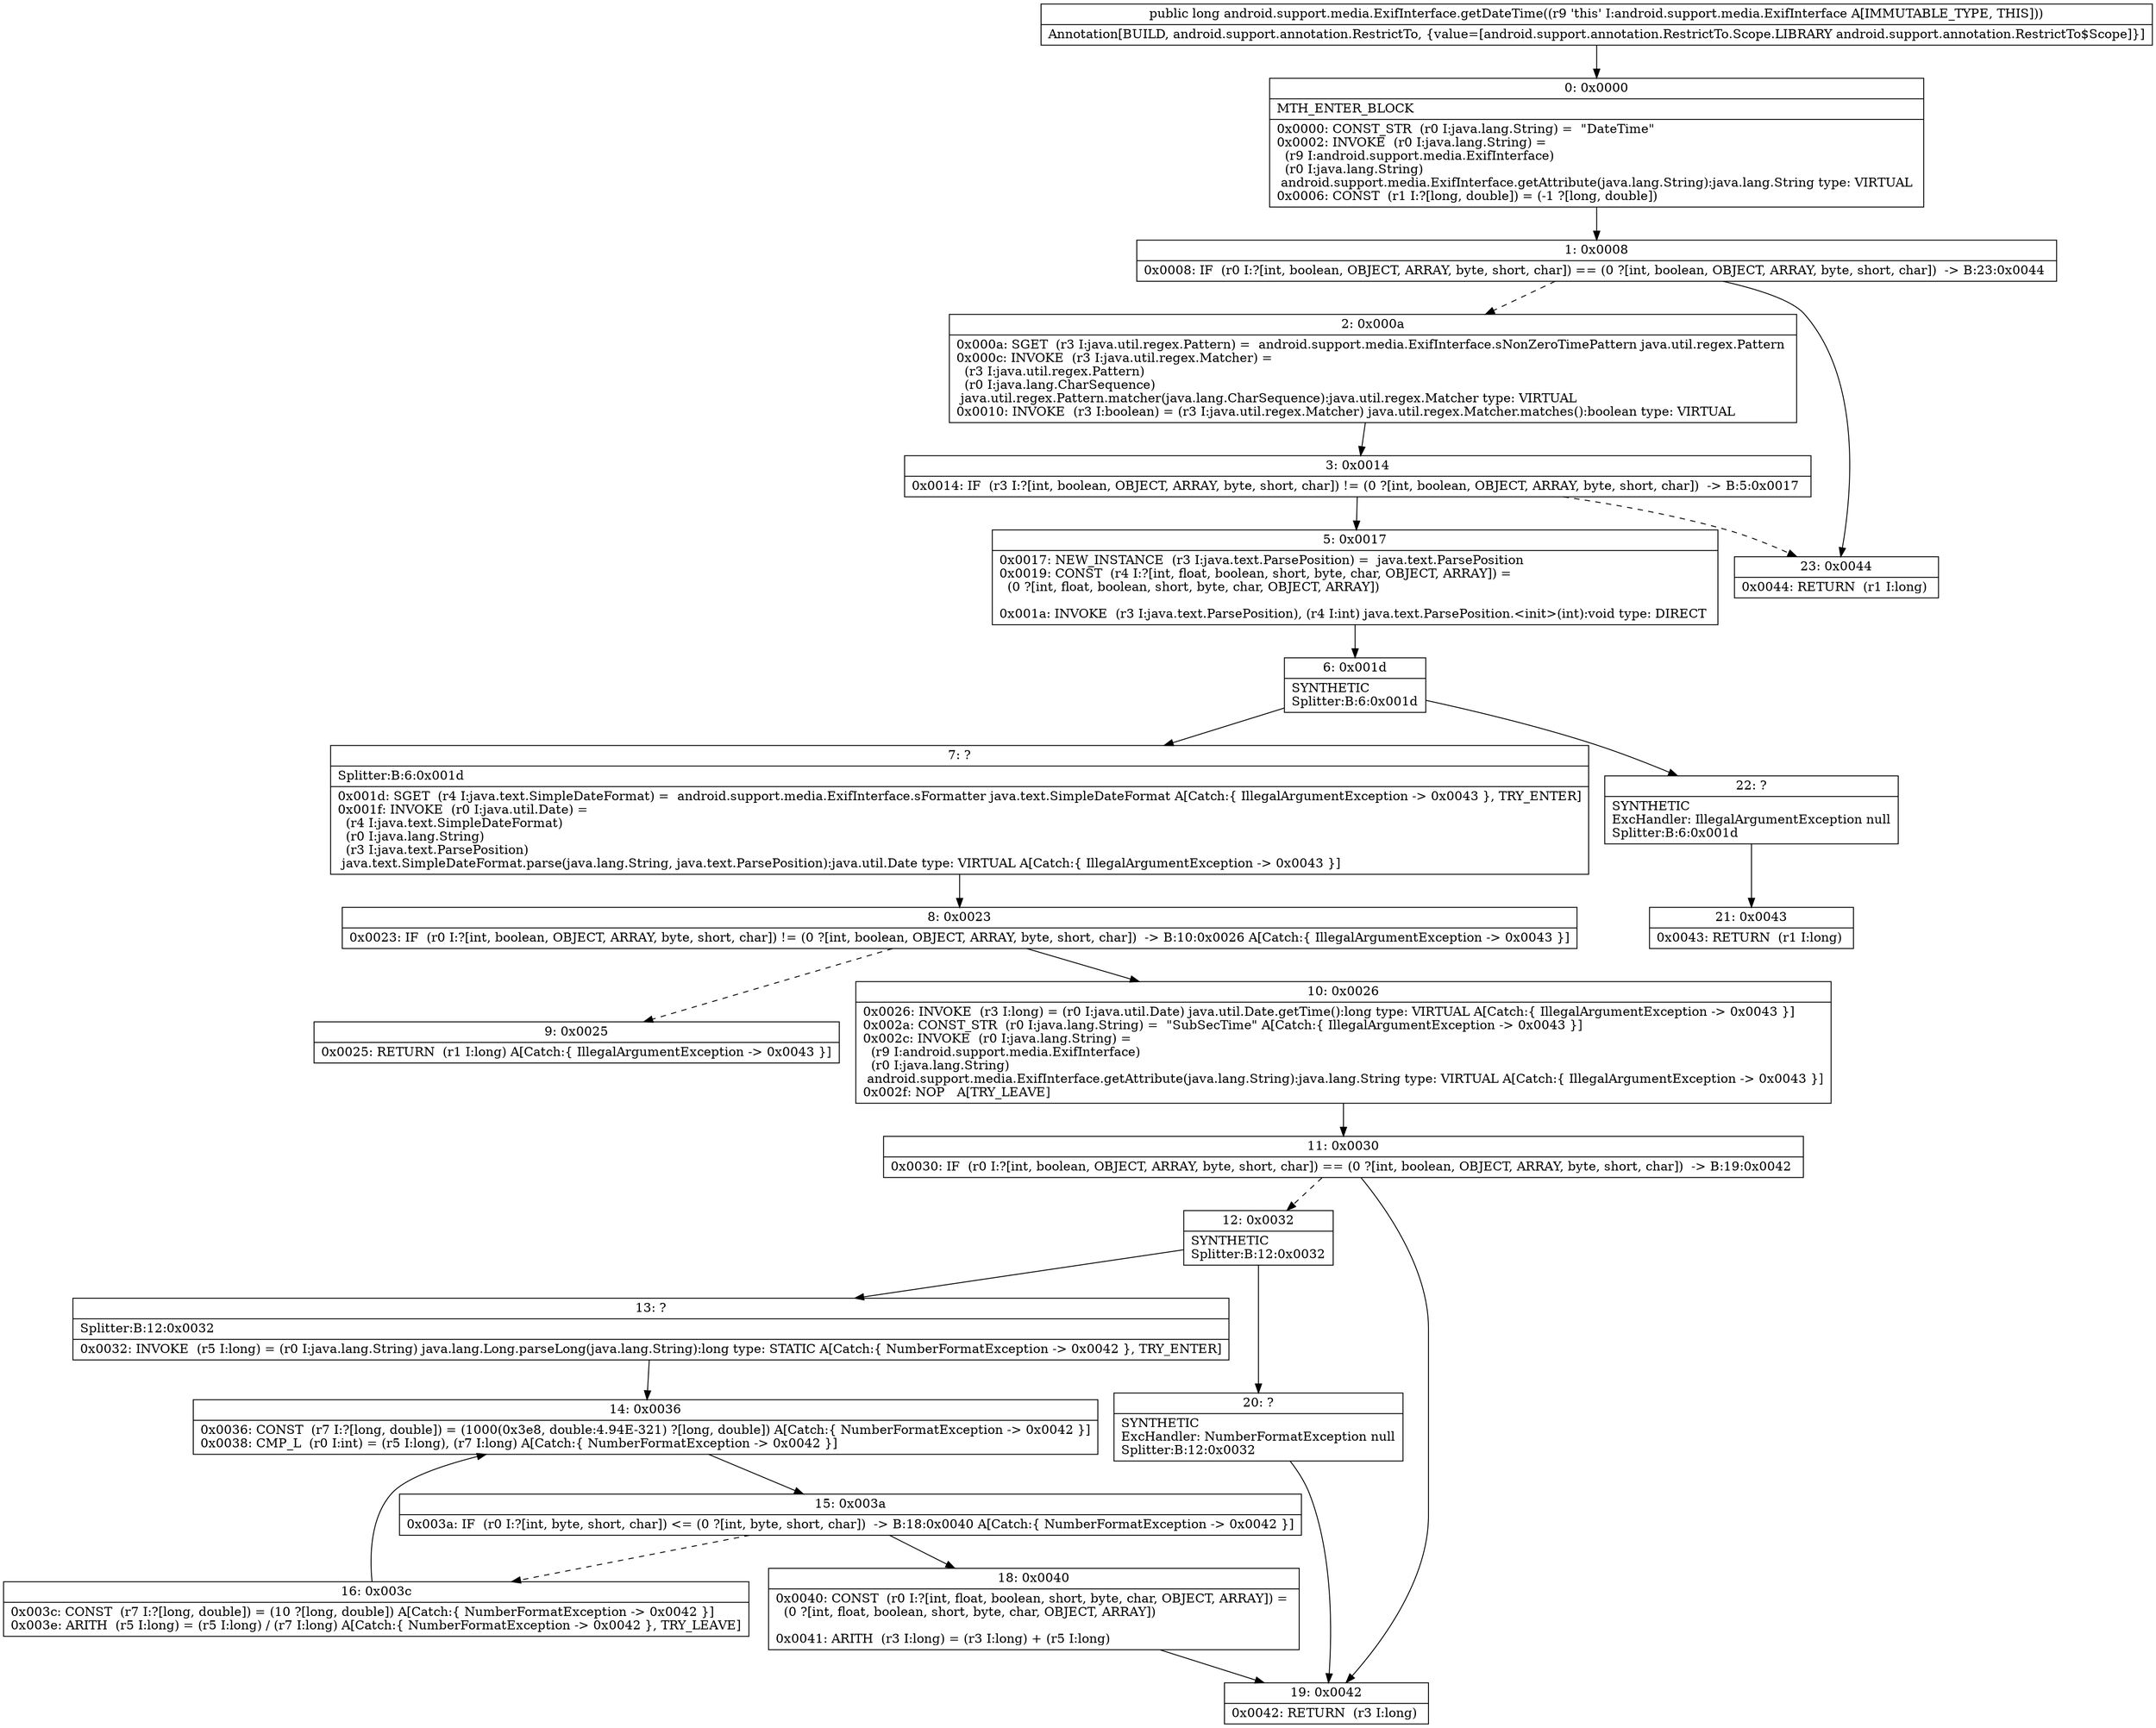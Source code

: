 digraph "CFG forandroid.support.media.ExifInterface.getDateTime()J" {
Node_0 [shape=record,label="{0\:\ 0x0000|MTH_ENTER_BLOCK\l|0x0000: CONST_STR  (r0 I:java.lang.String) =  \"DateTime\" \l0x0002: INVOKE  (r0 I:java.lang.String) = \l  (r9 I:android.support.media.ExifInterface)\l  (r0 I:java.lang.String)\l android.support.media.ExifInterface.getAttribute(java.lang.String):java.lang.String type: VIRTUAL \l0x0006: CONST  (r1 I:?[long, double]) = (\-1 ?[long, double]) \l}"];
Node_1 [shape=record,label="{1\:\ 0x0008|0x0008: IF  (r0 I:?[int, boolean, OBJECT, ARRAY, byte, short, char]) == (0 ?[int, boolean, OBJECT, ARRAY, byte, short, char])  \-\> B:23:0x0044 \l}"];
Node_2 [shape=record,label="{2\:\ 0x000a|0x000a: SGET  (r3 I:java.util.regex.Pattern) =  android.support.media.ExifInterface.sNonZeroTimePattern java.util.regex.Pattern \l0x000c: INVOKE  (r3 I:java.util.regex.Matcher) = \l  (r3 I:java.util.regex.Pattern)\l  (r0 I:java.lang.CharSequence)\l java.util.regex.Pattern.matcher(java.lang.CharSequence):java.util.regex.Matcher type: VIRTUAL \l0x0010: INVOKE  (r3 I:boolean) = (r3 I:java.util.regex.Matcher) java.util.regex.Matcher.matches():boolean type: VIRTUAL \l}"];
Node_3 [shape=record,label="{3\:\ 0x0014|0x0014: IF  (r3 I:?[int, boolean, OBJECT, ARRAY, byte, short, char]) != (0 ?[int, boolean, OBJECT, ARRAY, byte, short, char])  \-\> B:5:0x0017 \l}"];
Node_5 [shape=record,label="{5\:\ 0x0017|0x0017: NEW_INSTANCE  (r3 I:java.text.ParsePosition) =  java.text.ParsePosition \l0x0019: CONST  (r4 I:?[int, float, boolean, short, byte, char, OBJECT, ARRAY]) = \l  (0 ?[int, float, boolean, short, byte, char, OBJECT, ARRAY])\l \l0x001a: INVOKE  (r3 I:java.text.ParsePosition), (r4 I:int) java.text.ParsePosition.\<init\>(int):void type: DIRECT \l}"];
Node_6 [shape=record,label="{6\:\ 0x001d|SYNTHETIC\lSplitter:B:6:0x001d\l}"];
Node_7 [shape=record,label="{7\:\ ?|Splitter:B:6:0x001d\l|0x001d: SGET  (r4 I:java.text.SimpleDateFormat) =  android.support.media.ExifInterface.sFormatter java.text.SimpleDateFormat A[Catch:\{ IllegalArgumentException \-\> 0x0043 \}, TRY_ENTER]\l0x001f: INVOKE  (r0 I:java.util.Date) = \l  (r4 I:java.text.SimpleDateFormat)\l  (r0 I:java.lang.String)\l  (r3 I:java.text.ParsePosition)\l java.text.SimpleDateFormat.parse(java.lang.String, java.text.ParsePosition):java.util.Date type: VIRTUAL A[Catch:\{ IllegalArgumentException \-\> 0x0043 \}]\l}"];
Node_8 [shape=record,label="{8\:\ 0x0023|0x0023: IF  (r0 I:?[int, boolean, OBJECT, ARRAY, byte, short, char]) != (0 ?[int, boolean, OBJECT, ARRAY, byte, short, char])  \-\> B:10:0x0026 A[Catch:\{ IllegalArgumentException \-\> 0x0043 \}]\l}"];
Node_9 [shape=record,label="{9\:\ 0x0025|0x0025: RETURN  (r1 I:long) A[Catch:\{ IllegalArgumentException \-\> 0x0043 \}]\l}"];
Node_10 [shape=record,label="{10\:\ 0x0026|0x0026: INVOKE  (r3 I:long) = (r0 I:java.util.Date) java.util.Date.getTime():long type: VIRTUAL A[Catch:\{ IllegalArgumentException \-\> 0x0043 \}]\l0x002a: CONST_STR  (r0 I:java.lang.String) =  \"SubSecTime\" A[Catch:\{ IllegalArgumentException \-\> 0x0043 \}]\l0x002c: INVOKE  (r0 I:java.lang.String) = \l  (r9 I:android.support.media.ExifInterface)\l  (r0 I:java.lang.String)\l android.support.media.ExifInterface.getAttribute(java.lang.String):java.lang.String type: VIRTUAL A[Catch:\{ IllegalArgumentException \-\> 0x0043 \}]\l0x002f: NOP   A[TRY_LEAVE]\l}"];
Node_11 [shape=record,label="{11\:\ 0x0030|0x0030: IF  (r0 I:?[int, boolean, OBJECT, ARRAY, byte, short, char]) == (0 ?[int, boolean, OBJECT, ARRAY, byte, short, char])  \-\> B:19:0x0042 \l}"];
Node_12 [shape=record,label="{12\:\ 0x0032|SYNTHETIC\lSplitter:B:12:0x0032\l}"];
Node_13 [shape=record,label="{13\:\ ?|Splitter:B:12:0x0032\l|0x0032: INVOKE  (r5 I:long) = (r0 I:java.lang.String) java.lang.Long.parseLong(java.lang.String):long type: STATIC A[Catch:\{ NumberFormatException \-\> 0x0042 \}, TRY_ENTER]\l}"];
Node_14 [shape=record,label="{14\:\ 0x0036|0x0036: CONST  (r7 I:?[long, double]) = (1000(0x3e8, double:4.94E\-321) ?[long, double]) A[Catch:\{ NumberFormatException \-\> 0x0042 \}]\l0x0038: CMP_L  (r0 I:int) = (r5 I:long), (r7 I:long) A[Catch:\{ NumberFormatException \-\> 0x0042 \}]\l}"];
Node_15 [shape=record,label="{15\:\ 0x003a|0x003a: IF  (r0 I:?[int, byte, short, char]) \<= (0 ?[int, byte, short, char])  \-\> B:18:0x0040 A[Catch:\{ NumberFormatException \-\> 0x0042 \}]\l}"];
Node_16 [shape=record,label="{16\:\ 0x003c|0x003c: CONST  (r7 I:?[long, double]) = (10 ?[long, double]) A[Catch:\{ NumberFormatException \-\> 0x0042 \}]\l0x003e: ARITH  (r5 I:long) = (r5 I:long) \/ (r7 I:long) A[Catch:\{ NumberFormatException \-\> 0x0042 \}, TRY_LEAVE]\l}"];
Node_18 [shape=record,label="{18\:\ 0x0040|0x0040: CONST  (r0 I:?[int, float, boolean, short, byte, char, OBJECT, ARRAY]) = \l  (0 ?[int, float, boolean, short, byte, char, OBJECT, ARRAY])\l \l0x0041: ARITH  (r3 I:long) = (r3 I:long) + (r5 I:long) \l}"];
Node_19 [shape=record,label="{19\:\ 0x0042|0x0042: RETURN  (r3 I:long) \l}"];
Node_20 [shape=record,label="{20\:\ ?|SYNTHETIC\lExcHandler: NumberFormatException null\lSplitter:B:12:0x0032\l}"];
Node_21 [shape=record,label="{21\:\ 0x0043|0x0043: RETURN  (r1 I:long) \l}"];
Node_22 [shape=record,label="{22\:\ ?|SYNTHETIC\lExcHandler: IllegalArgumentException null\lSplitter:B:6:0x001d\l}"];
Node_23 [shape=record,label="{23\:\ 0x0044|0x0044: RETURN  (r1 I:long) \l}"];
MethodNode[shape=record,label="{public long android.support.media.ExifInterface.getDateTime((r9 'this' I:android.support.media.ExifInterface A[IMMUTABLE_TYPE, THIS]))  | Annotation[BUILD, android.support.annotation.RestrictTo, \{value=[android.support.annotation.RestrictTo.Scope.LIBRARY android.support.annotation.RestrictTo$Scope]\}]\l}"];
MethodNode -> Node_0;
Node_0 -> Node_1;
Node_1 -> Node_2[style=dashed];
Node_1 -> Node_23;
Node_2 -> Node_3;
Node_3 -> Node_5;
Node_3 -> Node_23[style=dashed];
Node_5 -> Node_6;
Node_6 -> Node_7;
Node_6 -> Node_22;
Node_7 -> Node_8;
Node_8 -> Node_9[style=dashed];
Node_8 -> Node_10;
Node_10 -> Node_11;
Node_11 -> Node_12[style=dashed];
Node_11 -> Node_19;
Node_12 -> Node_13;
Node_12 -> Node_20;
Node_13 -> Node_14;
Node_14 -> Node_15;
Node_15 -> Node_16[style=dashed];
Node_15 -> Node_18;
Node_16 -> Node_14;
Node_18 -> Node_19;
Node_20 -> Node_19;
Node_22 -> Node_21;
}

